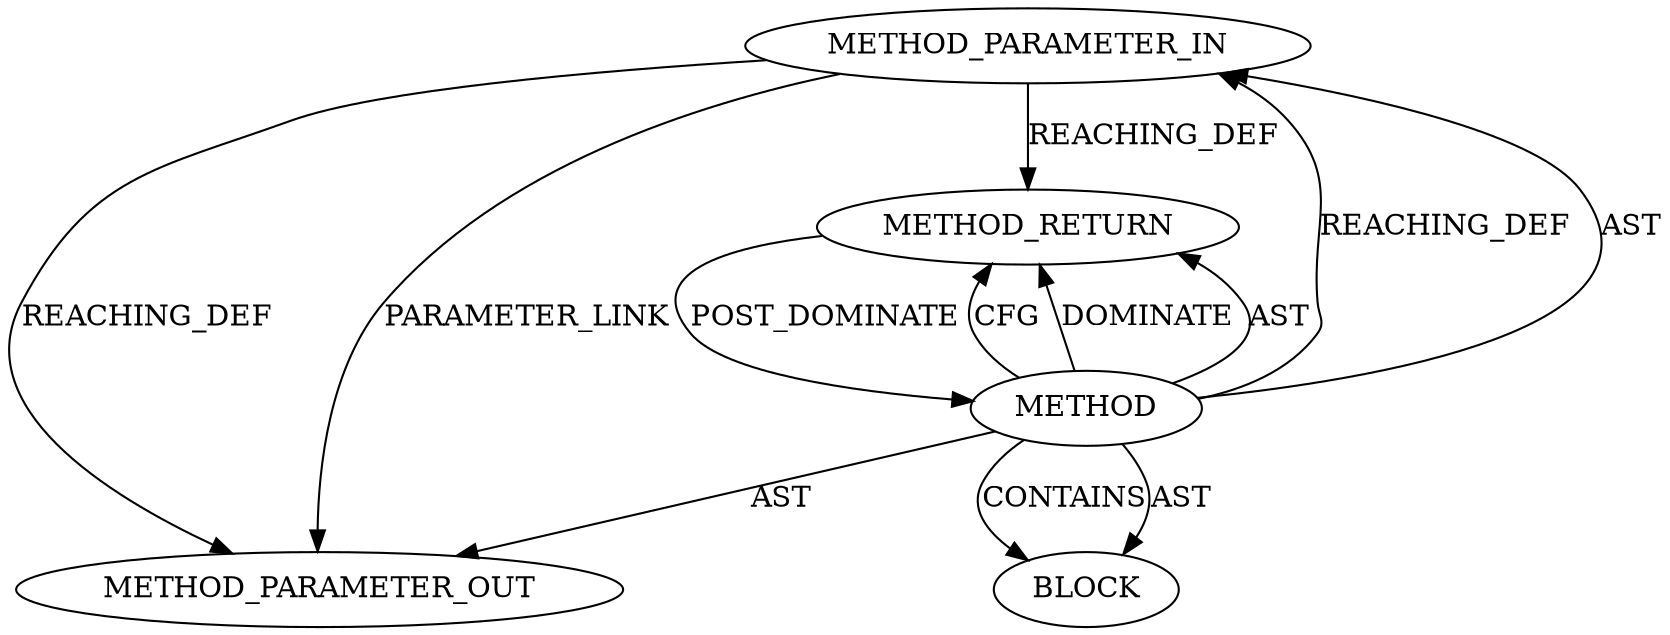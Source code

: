 digraph {
  12385 [label=METHOD_PARAMETER_IN ORDER=1 CODE="p1" IS_VARIADIC=false TYPE_FULL_NAME="ANY" EVALUATION_STRATEGY="BY_VALUE" INDEX=1 NAME="p1"]
  12384 [label=METHOD AST_PARENT_TYPE="NAMESPACE_BLOCK" AST_PARENT_FULL_NAME="<global>" ORDER=0 CODE="<empty>" FULL_NAME="IS_ERR" IS_EXTERNAL=true FILENAME="<empty>" SIGNATURE="" NAME="IS_ERR"]
  13443 [label=METHOD_PARAMETER_OUT ORDER=1 CODE="p1" IS_VARIADIC=false TYPE_FULL_NAME="ANY" EVALUATION_STRATEGY="BY_VALUE" INDEX=1 NAME="p1"]
  12386 [label=BLOCK ORDER=1 ARGUMENT_INDEX=1 CODE="<empty>" TYPE_FULL_NAME="ANY"]
  12387 [label=METHOD_RETURN ORDER=2 CODE="RET" TYPE_FULL_NAME="ANY" EVALUATION_STRATEGY="BY_VALUE"]
  12384 -> 12386 [label=CONTAINS ]
  12384 -> 12385 [label=REACHING_DEF VARIABLE=""]
  12385 -> 12387 [label=REACHING_DEF VARIABLE="p1"]
  12384 -> 12385 [label=AST ]
  12384 -> 12387 [label=CFG ]
  12387 -> 12384 [label=POST_DOMINATE ]
  12384 -> 12386 [label=AST ]
  12384 -> 12387 [label=DOMINATE ]
  12384 -> 12387 [label=AST ]
  12385 -> 13443 [label=REACHING_DEF VARIABLE="p1"]
  12384 -> 13443 [label=AST ]
  12385 -> 13443 [label=PARAMETER_LINK ]
}
